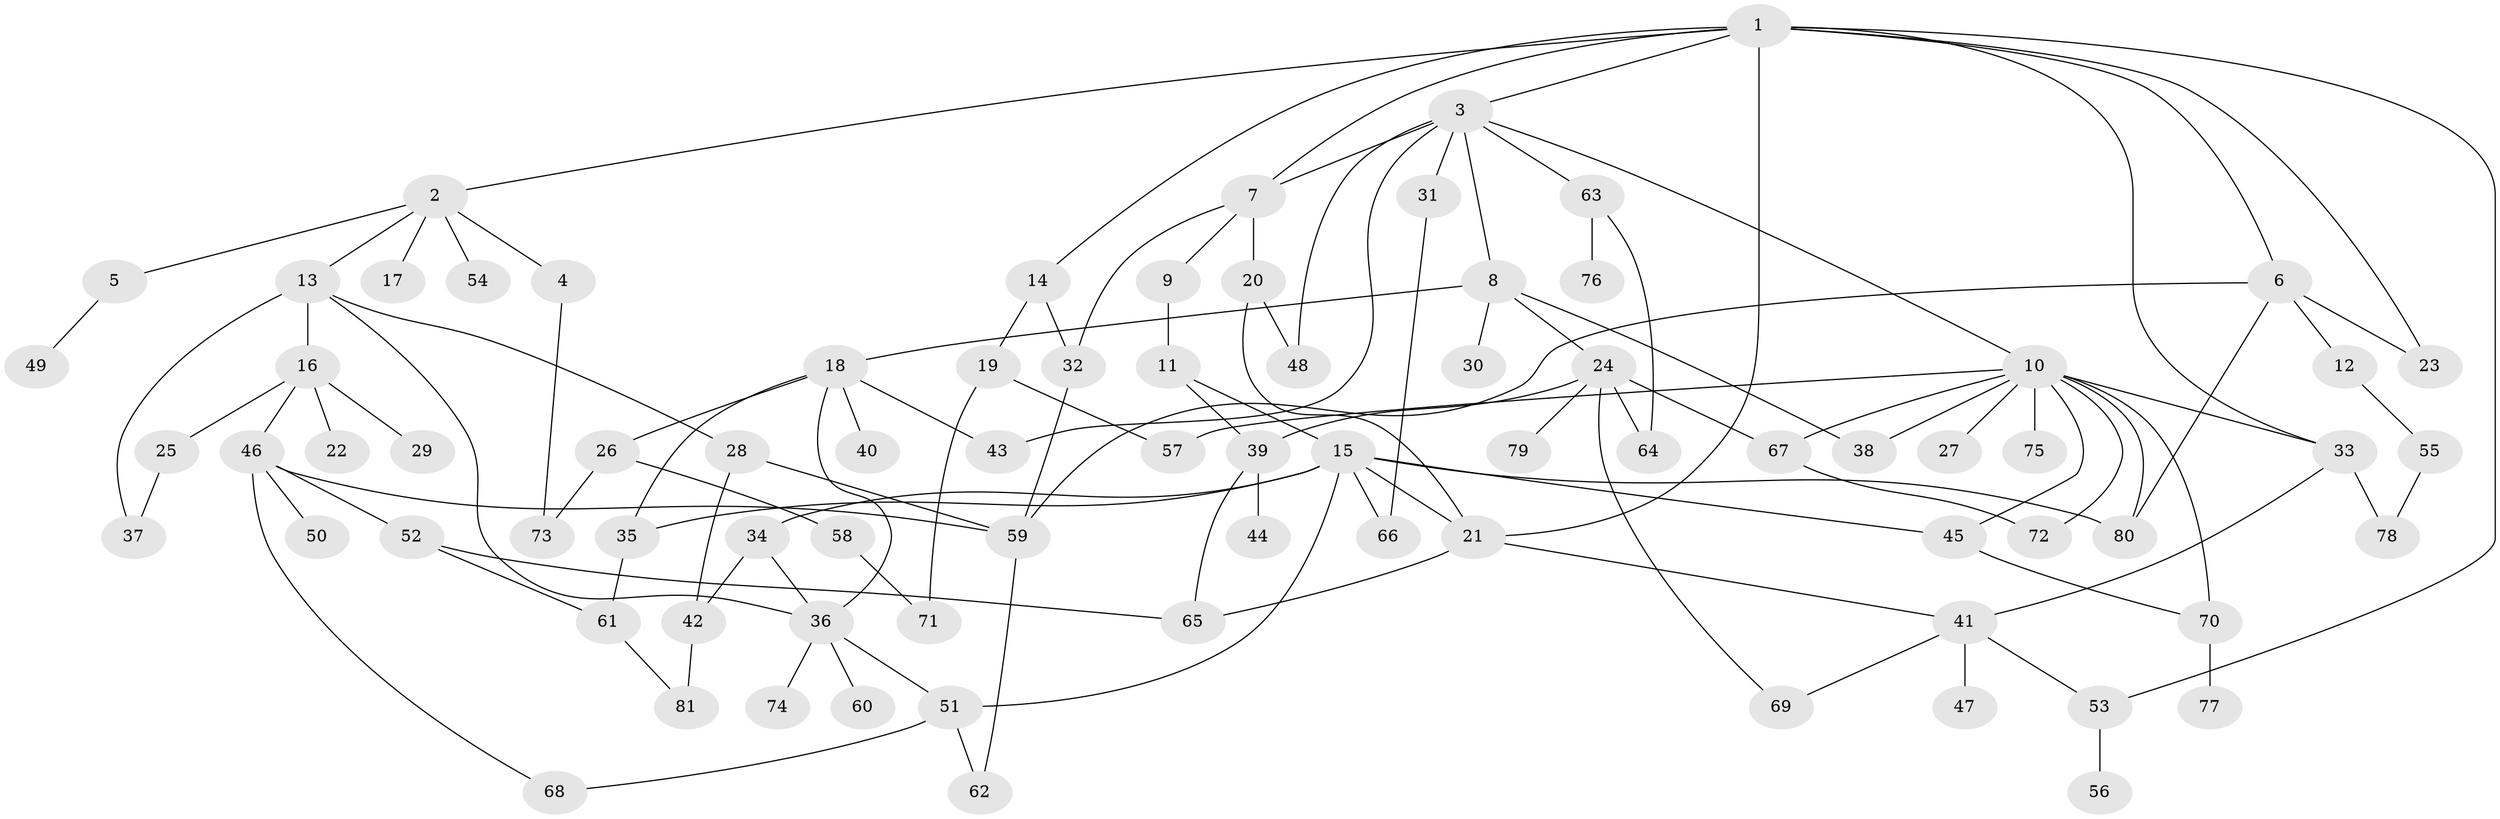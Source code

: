 // coarse degree distribution, {13: 0.018867924528301886, 8: 0.03773584905660377, 2: 0.20754716981132076, 1: 0.32075471698113206, 5: 0.09433962264150944, 9: 0.018867924528301886, 10: 0.018867924528301886, 7: 0.03773584905660377, 4: 0.09433962264150944, 11: 0.018867924528301886, 3: 0.1320754716981132}
// Generated by graph-tools (version 1.1) at 2025/41/03/06/25 10:41:28]
// undirected, 81 vertices, 120 edges
graph export_dot {
graph [start="1"]
  node [color=gray90,style=filled];
  1;
  2;
  3;
  4;
  5;
  6;
  7;
  8;
  9;
  10;
  11;
  12;
  13;
  14;
  15;
  16;
  17;
  18;
  19;
  20;
  21;
  22;
  23;
  24;
  25;
  26;
  27;
  28;
  29;
  30;
  31;
  32;
  33;
  34;
  35;
  36;
  37;
  38;
  39;
  40;
  41;
  42;
  43;
  44;
  45;
  46;
  47;
  48;
  49;
  50;
  51;
  52;
  53;
  54;
  55;
  56;
  57;
  58;
  59;
  60;
  61;
  62;
  63;
  64;
  65;
  66;
  67;
  68;
  69;
  70;
  71;
  72;
  73;
  74;
  75;
  76;
  77;
  78;
  79;
  80;
  81;
  1 -- 2;
  1 -- 3;
  1 -- 6;
  1 -- 14;
  1 -- 33;
  1 -- 53;
  1 -- 23;
  1 -- 7;
  1 -- 21;
  2 -- 4;
  2 -- 5;
  2 -- 13;
  2 -- 17;
  2 -- 54;
  3 -- 7;
  3 -- 8;
  3 -- 10;
  3 -- 31;
  3 -- 63;
  3 -- 43;
  3 -- 48;
  4 -- 73;
  5 -- 49;
  6 -- 12;
  6 -- 23;
  6 -- 59;
  6 -- 80;
  7 -- 9;
  7 -- 20;
  7 -- 32;
  8 -- 18;
  8 -- 24;
  8 -- 30;
  8 -- 38;
  9 -- 11;
  10 -- 27;
  10 -- 57;
  10 -- 75;
  10 -- 80;
  10 -- 72;
  10 -- 33;
  10 -- 70;
  10 -- 67;
  10 -- 38;
  10 -- 45;
  11 -- 15;
  11 -- 39;
  12 -- 55;
  13 -- 16;
  13 -- 28;
  13 -- 36;
  13 -- 37;
  14 -- 19;
  14 -- 32;
  15 -- 34;
  15 -- 35;
  15 -- 45;
  15 -- 66;
  15 -- 80;
  15 -- 51;
  15 -- 21;
  16 -- 22;
  16 -- 25;
  16 -- 29;
  16 -- 46;
  18 -- 26;
  18 -- 40;
  18 -- 43;
  18 -- 35;
  18 -- 36;
  19 -- 57;
  19 -- 71;
  20 -- 21;
  20 -- 48;
  21 -- 41;
  21 -- 65;
  24 -- 39;
  24 -- 64;
  24 -- 67;
  24 -- 79;
  24 -- 69;
  25 -- 37;
  26 -- 58;
  26 -- 73;
  28 -- 42;
  28 -- 59;
  31 -- 66;
  32 -- 59;
  33 -- 78;
  33 -- 41;
  34 -- 42;
  34 -- 36;
  35 -- 61;
  36 -- 51;
  36 -- 60;
  36 -- 74;
  39 -- 44;
  39 -- 65;
  41 -- 47;
  41 -- 53;
  41 -- 69;
  42 -- 81;
  45 -- 70;
  46 -- 50;
  46 -- 52;
  46 -- 59;
  46 -- 68;
  51 -- 62;
  51 -- 68;
  52 -- 65;
  52 -- 61;
  53 -- 56;
  55 -- 78;
  58 -- 71;
  59 -- 62;
  61 -- 81;
  63 -- 76;
  63 -- 64;
  67 -- 72;
  70 -- 77;
}
